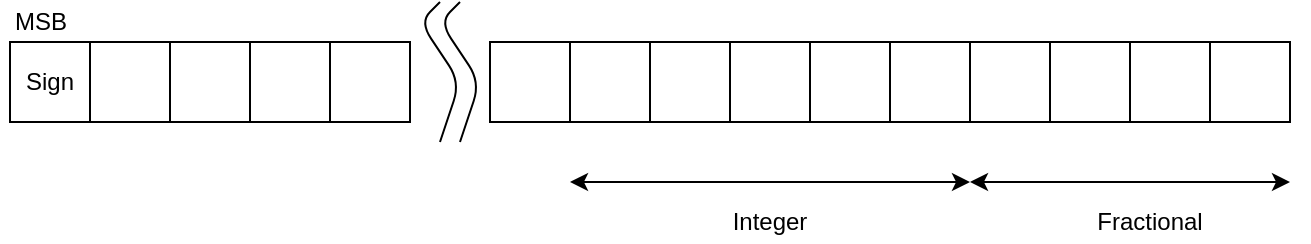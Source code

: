<mxfile version="15.2.9" type="device"><diagram id="4nKYLPlXuGEGOIIbuMFm" name="Page-1"><mxGraphModel dx="759" dy="643" grid="1" gridSize="10" guides="1" tooltips="1" connect="1" arrows="1" fold="1" page="1" pageScale="1" pageWidth="827" pageHeight="1169" math="0" shadow="0"><root><mxCell id="0"/><mxCell id="1" parent="0"/><mxCell id="AwdIu5VGRZDE-zzk0gJ8-1" value="" style="rounded=0;whiteSpace=wrap;html=1;" vertex="1" parent="1"><mxGeometry x="120" y="200" width="40" height="40" as="geometry"/></mxCell><mxCell id="AwdIu5VGRZDE-zzk0gJ8-2" value="" style="rounded=0;whiteSpace=wrap;html=1;" vertex="1" parent="1"><mxGeometry x="160" y="200" width="40" height="40" as="geometry"/></mxCell><mxCell id="AwdIu5VGRZDE-zzk0gJ8-3" value="" style="rounded=0;whiteSpace=wrap;html=1;" vertex="1" parent="1"><mxGeometry x="200" y="200" width="40" height="40" as="geometry"/></mxCell><mxCell id="AwdIu5VGRZDE-zzk0gJ8-4" value="" style="rounded=0;whiteSpace=wrap;html=1;" vertex="1" parent="1"><mxGeometry x="240" y="200" width="40" height="40" as="geometry"/></mxCell><mxCell id="AwdIu5VGRZDE-zzk0gJ8-5" value="" style="rounded=0;whiteSpace=wrap;html=1;" vertex="1" parent="1"><mxGeometry x="280" y="200" width="40" height="40" as="geometry"/></mxCell><mxCell id="AwdIu5VGRZDE-zzk0gJ8-6" value="" style="rounded=0;whiteSpace=wrap;html=1;" vertex="1" parent="1"><mxGeometry x="360" y="200" width="40" height="40" as="geometry"/></mxCell><mxCell id="AwdIu5VGRZDE-zzk0gJ8-7" value="MSB" style="text;html=1;align=center;verticalAlign=middle;resizable=0;points=[];autosize=1;strokeColor=none;fillColor=none;" vertex="1" parent="1"><mxGeometry x="115" y="180" width="40" height="20" as="geometry"/></mxCell><mxCell id="AwdIu5VGRZDE-zzk0gJ8-8" value="" style="rounded=0;whiteSpace=wrap;html=1;" vertex="1" parent="1"><mxGeometry x="400" y="200" width="40" height="40" as="geometry"/></mxCell><mxCell id="AwdIu5VGRZDE-zzk0gJ8-9" value="" style="rounded=0;whiteSpace=wrap;html=1;" vertex="1" parent="1"><mxGeometry x="720" y="200" width="40" height="40" as="geometry"/></mxCell><mxCell id="AwdIu5VGRZDE-zzk0gJ8-10" value="" style="rounded=0;whiteSpace=wrap;html=1;" vertex="1" parent="1"><mxGeometry x="680" y="200" width="40" height="40" as="geometry"/></mxCell><mxCell id="AwdIu5VGRZDE-zzk0gJ8-11" value="" style="rounded=0;whiteSpace=wrap;html=1;" vertex="1" parent="1"><mxGeometry x="640" y="200" width="40" height="40" as="geometry"/></mxCell><mxCell id="AwdIu5VGRZDE-zzk0gJ8-12" value="" style="rounded=0;whiteSpace=wrap;html=1;" vertex="1" parent="1"><mxGeometry x="600" y="200" width="40" height="40" as="geometry"/></mxCell><mxCell id="AwdIu5VGRZDE-zzk0gJ8-13" value="" style="rounded=0;whiteSpace=wrap;html=1;" vertex="1" parent="1"><mxGeometry x="560" y="200" width="40" height="40" as="geometry"/></mxCell><mxCell id="AwdIu5VGRZDE-zzk0gJ8-14" value="" style="rounded=0;whiteSpace=wrap;html=1;" vertex="1" parent="1"><mxGeometry x="520" y="200" width="40" height="40" as="geometry"/></mxCell><mxCell id="AwdIu5VGRZDE-zzk0gJ8-15" value="" style="rounded=0;whiteSpace=wrap;html=1;" vertex="1" parent="1"><mxGeometry x="480" y="200" width="40" height="40" as="geometry"/></mxCell><mxCell id="AwdIu5VGRZDE-zzk0gJ8-16" value="" style="rounded=0;whiteSpace=wrap;html=1;" vertex="1" parent="1"><mxGeometry x="440" y="200" width="40" height="40" as="geometry"/></mxCell><mxCell id="AwdIu5VGRZDE-zzk0gJ8-17" value="" style="endArrow=none;html=1;" edge="1" parent="1"><mxGeometry width="50" height="50" relative="1" as="geometry"><mxPoint x="345" y="250" as="sourcePoint"/><mxPoint x="345" y="180" as="targetPoint"/><Array as="points"><mxPoint x="355" y="220"/><mxPoint x="335" y="190"/></Array></mxGeometry></mxCell><mxCell id="AwdIu5VGRZDE-zzk0gJ8-18" value="" style="endArrow=none;html=1;" edge="1" parent="1"><mxGeometry width="50" height="50" relative="1" as="geometry"><mxPoint x="335" y="250" as="sourcePoint"/><mxPoint x="335" y="180" as="targetPoint"/><Array as="points"><mxPoint x="345" y="220"/><mxPoint x="325" y="190"/></Array></mxGeometry></mxCell><mxCell id="AwdIu5VGRZDE-zzk0gJ8-19" value="Sign" style="text;html=1;strokeColor=none;fillColor=none;align=center;verticalAlign=middle;whiteSpace=wrap;rounded=0;" vertex="1" parent="1"><mxGeometry x="120" y="210" width="40" height="20" as="geometry"/></mxCell><mxCell id="AwdIu5VGRZDE-zzk0gJ8-20" value="" style="endArrow=classic;startArrow=classic;html=1;" edge="1" parent="1"><mxGeometry width="50" height="50" relative="1" as="geometry"><mxPoint x="600" y="270" as="sourcePoint"/><mxPoint x="760" y="270" as="targetPoint"/></mxGeometry></mxCell><mxCell id="AwdIu5VGRZDE-zzk0gJ8-22" value="" style="endArrow=classic;startArrow=classic;html=1;" edge="1" parent="1"><mxGeometry width="50" height="50" relative="1" as="geometry"><mxPoint x="400" y="270" as="sourcePoint"/><mxPoint x="600.0" y="270" as="targetPoint"/></mxGeometry></mxCell><mxCell id="AwdIu5VGRZDE-zzk0gJ8-23" value="Integer" style="text;html=1;strokeColor=none;fillColor=none;align=center;verticalAlign=middle;whiteSpace=wrap;rounded=0;" vertex="1" parent="1"><mxGeometry x="480" y="280" width="40" height="20" as="geometry"/></mxCell><mxCell id="AwdIu5VGRZDE-zzk0gJ8-24" value="Fractional" style="text;html=1;strokeColor=none;fillColor=none;align=center;verticalAlign=middle;whiteSpace=wrap;rounded=0;" vertex="1" parent="1"><mxGeometry x="670" y="280" width="40" height="20" as="geometry"/></mxCell></root></mxGraphModel></diagram></mxfile>